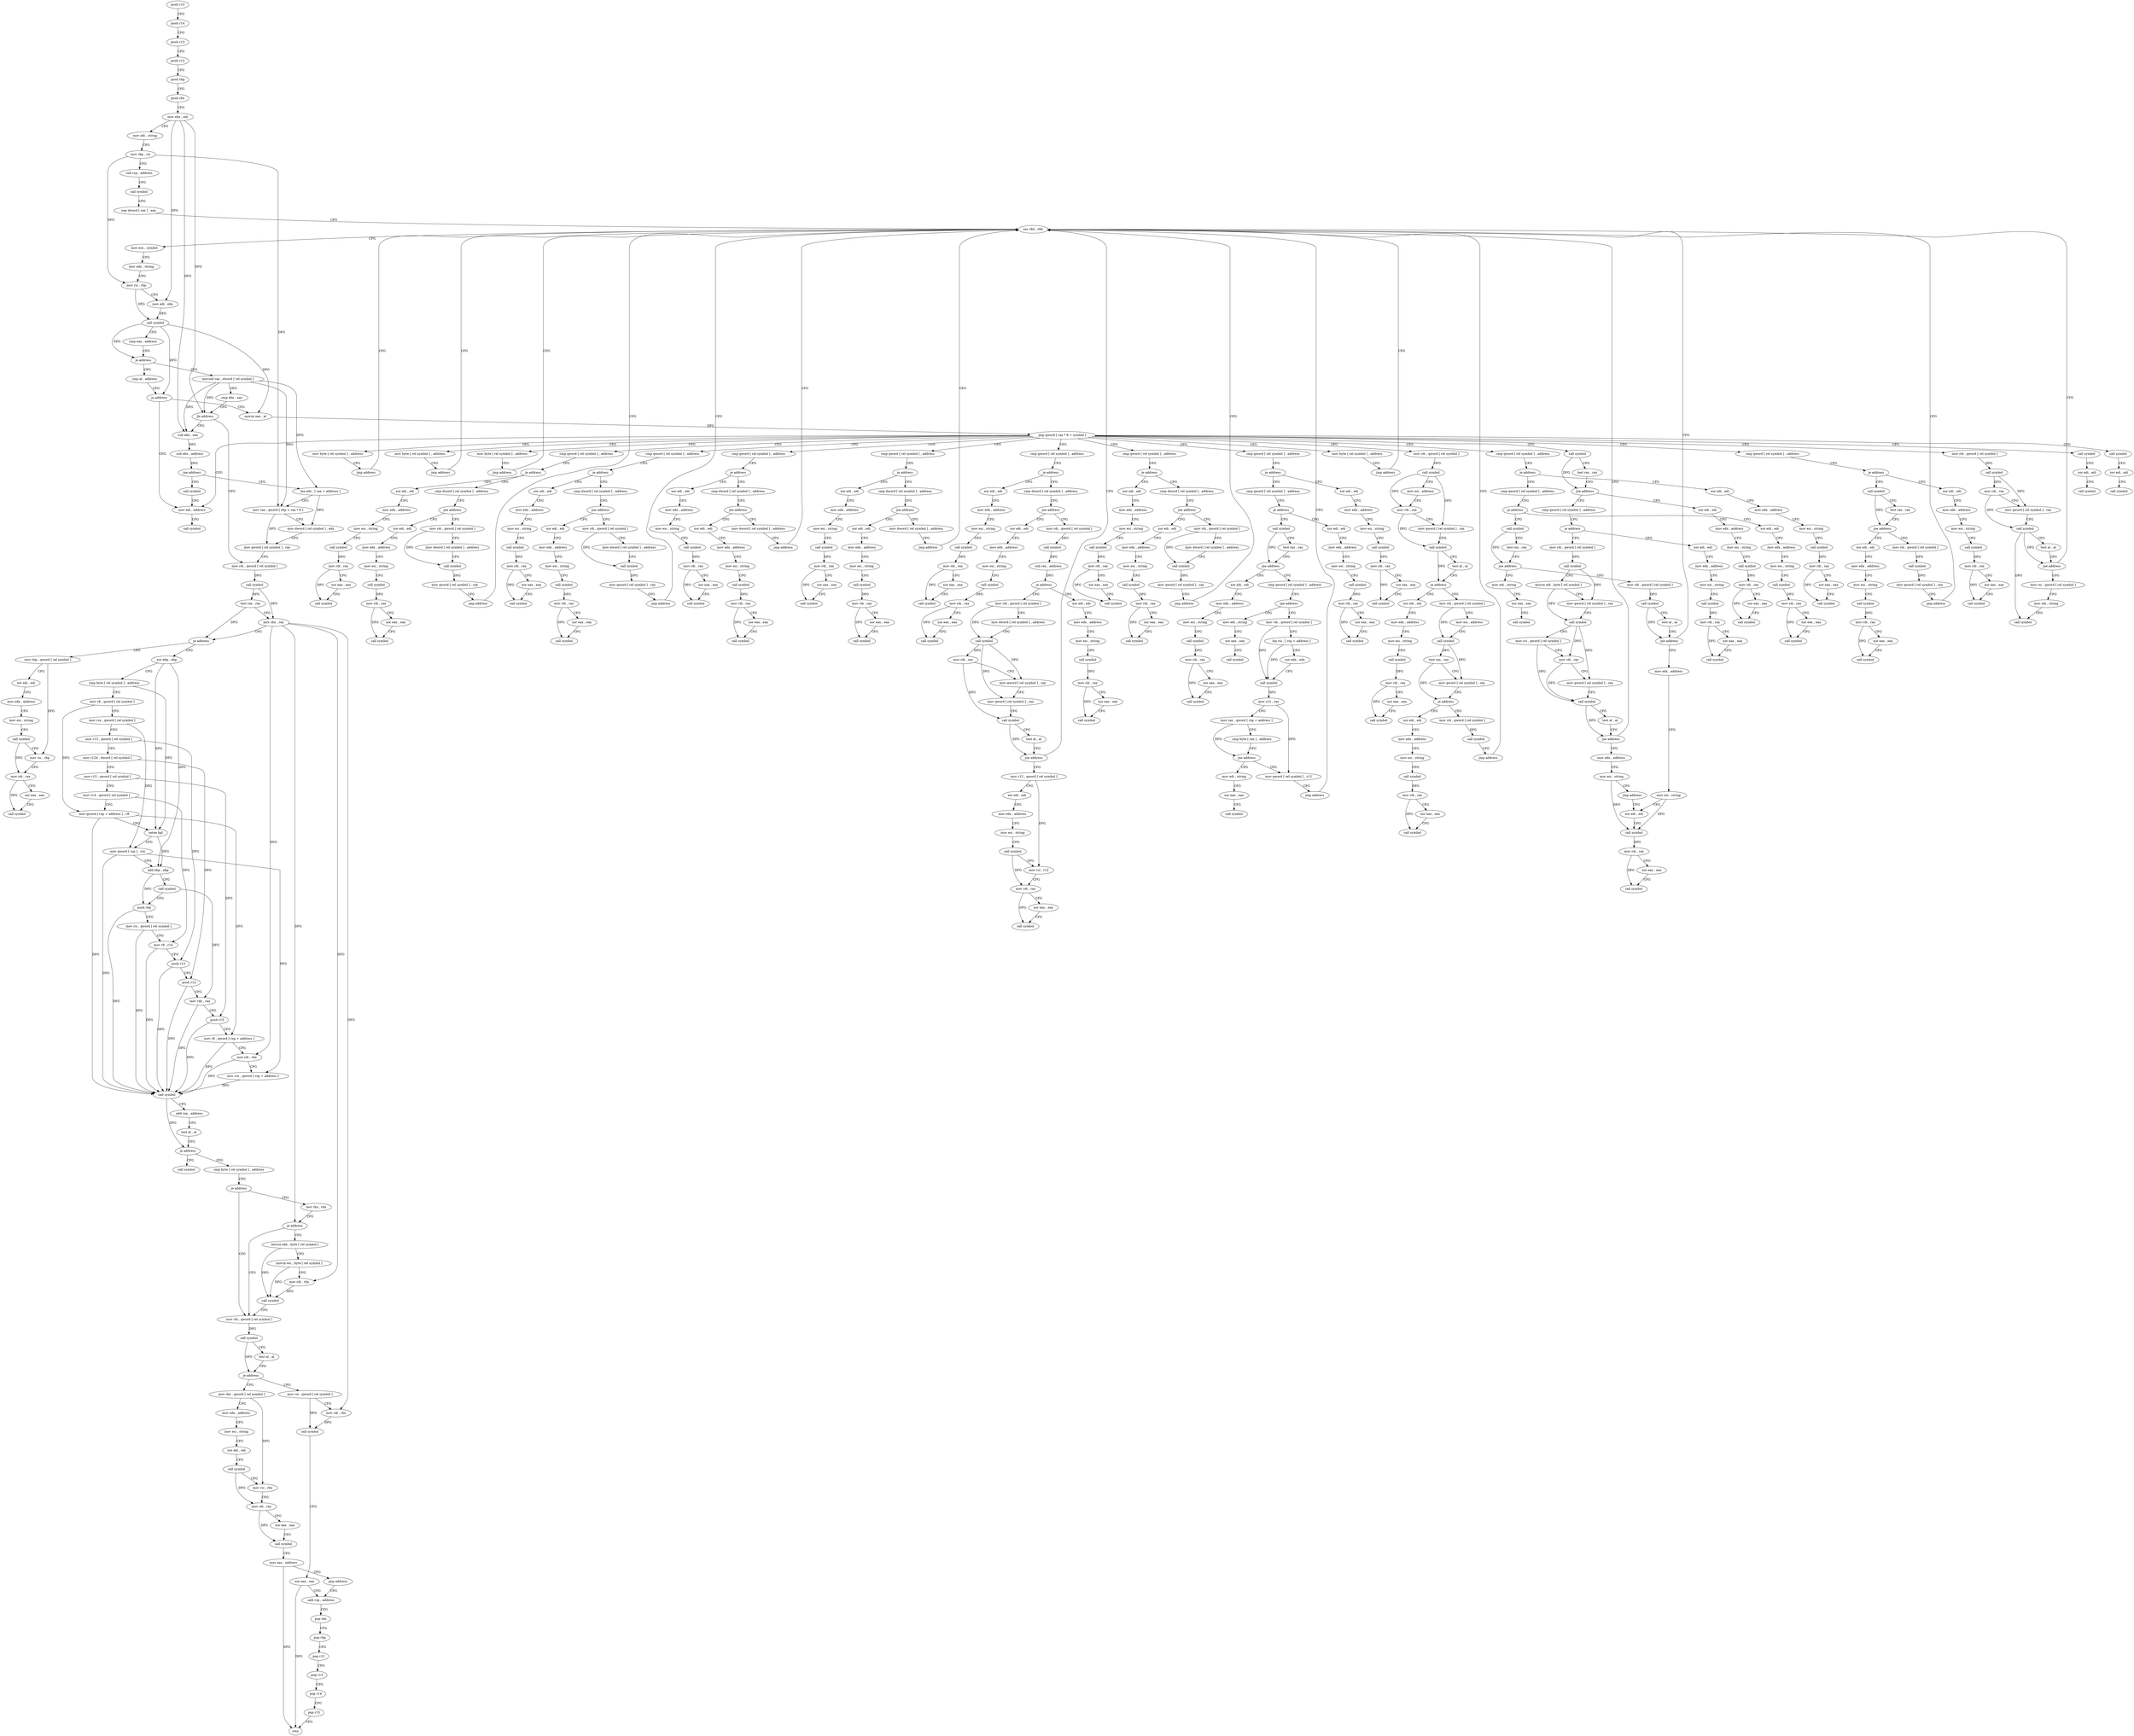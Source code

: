 digraph "func" {
"4212576" [label = "push r15" ]
"4212578" [label = "push r14" ]
"4212580" [label = "push r13" ]
"4212582" [label = "push r12" ]
"4212584" [label = "push rbp" ]
"4212585" [label = "push rbx" ]
"4212586" [label = "mov ebx , edi" ]
"4212588" [label = "mov edi , string" ]
"4212593" [label = "mov rbp , rsi" ]
"4212596" [label = "sub rsp , address" ]
"4212600" [label = "call symbol" ]
"4212605" [label = "nop dword [ rax ] , eax" ]
"4212608" [label = "xor r8d , r8d" ]
"4213808" [label = "movsxd rax , dword [ rel symbol ]" ]
"4213815" [label = "cmp ebx , eax" ]
"4213817" [label = "jle address" ]
"4213847" [label = "mov rdi , qword [ rel symbol ]" ]
"4213819" [label = "sub ebx , eax" ]
"4212640" [label = "cmp al , address" ]
"4212642" [label = "ja address" ]
"4213798" [label = "mov edi , address" ]
"4212648" [label = "movzx eax , al" ]
"4213854" [label = "call symbol" ]
"4213859" [label = "test rax , rax" ]
"4213862" [label = "mov rbx , rax" ]
"4213865" [label = "je address" ]
"4214732" [label = "mov rbp , qword [ rel symbol ]" ]
"4213871" [label = "xor ebp , ebp" ]
"4213821" [label = "sub ebx , address" ]
"4213824" [label = "jne address" ]
"4213793" [label = "call symbol" ]
"4213826" [label = "lea edx , [ rax + address ]" ]
"4213803" [label = "call symbol" ]
"4212651" [label = "jmp qword [ rax * 8 + symbol ]" ]
"4212658" [label = "mov byte [ rel symbol ] , address" ]
"4212667" [label = "mov byte [ rel symbol ] , address" ]
"4212676" [label = "mov byte [ rel symbol ] , address" ]
"4212685" [label = "cmp qword [ rel symbol ] , address" ]
"4212746" [label = "cmp qword [ rel symbol ] , address" ]
"4212807" [label = "cmp qword [ rel symbol ] , address" ]
"4212849" [label = "cmp qword [ rel symbol ] , address" ]
"4212891" [label = "cmp qword [ rel symbol ] , address" ]
"4213057" [label = "cmp qword [ rel symbol ] , address" ]
"4213118" [label = "cmp qword [ rel symbol ] , address" ]
"4213268" [label = "mov byte [ rel symbol ] , address" ]
"4213280" [label = "mov rdi , qword [ rel symbol ]" ]
"4213370" [label = "cmp qword [ rel symbol ] , address" ]
"4213510" [label = "cmp qword [ rel symbol ] , address" ]
"4213585" [label = "call symbol" ]
"4213712" [label = "mov rdi , qword [ rel symbol ]" ]
"4213769" [label = "call symbol" ]
"4213781" [label = "call symbol" ]
"4214739" [label = "xor edi , edi" ]
"4214741" [label = "mov edx , address" ]
"4214746" [label = "mov esi , string" ]
"4214751" [label = "call symbol" ]
"4214756" [label = "mov rsi , rbp" ]
"4214759" [label = "mov rdi , rax" ]
"4214762" [label = "xor eax , eax" ]
"4214764" [label = "call symbol" ]
"4213873" [label = "cmp byte [ rel symbol ] , address" ]
"4213880" [label = "mov r8 , qword [ rel symbol ]" ]
"4213887" [label = "mov rcx , qword [ rel symbol ]" ]
"4213894" [label = "mov r13 , qword [ rel symbol ]" ]
"4213901" [label = "mov r12d , dword [ rel symbol ]" ]
"4213908" [label = "mov r15 , qword [ rel symbol ]" ]
"4213915" [label = "mov r14 , qword [ rel symbol ]" ]
"4213922" [label = "mov qword [ rsp + address ] , r8" ]
"4213927" [label = "setne bpl" ]
"4213931" [label = "mov qword [ rsp ] , rcx" ]
"4213935" [label = "add ebp , ebp" ]
"4213937" [label = "call symbol" ]
"4213942" [label = "push rbp" ]
"4213943" [label = "mov rsi , qword [ rel symbol ]" ]
"4213950" [label = "mov r9 , r14" ]
"4213953" [label = "push r13" ]
"4213955" [label = "push r12" ]
"4213957" [label = "mov rdx , rax" ]
"4213960" [label = "push r15" ]
"4213962" [label = "mov r8 , qword [ rsp + address ]" ]
"4213967" [label = "mov rdi , rbx" ]
"4213970" [label = "mov rcx , qword [ rsp + address ]" ]
"4213975" [label = "call symbol" ]
"4213980" [label = "add rsp , address" ]
"4213984" [label = "test al , al" ]
"4213986" [label = "je address" ]
"4214498" [label = "call symbol" ]
"4213992" [label = "cmp byte [ rel symbol ] , address" ]
"4213829" [label = "mov rax , qword [ rbp + rax * 8 ]" ]
"4213834" [label = "mov dword [ rel symbol ] , edx" ]
"4213840" [label = "mov qword [ rel symbol ] , rax" ]
"4212665" [label = "jmp address" ]
"4212674" [label = "jmp address" ]
"4212683" [label = "jmp address" ]
"4212693" [label = "je address" ]
"4214700" [label = "xor edi , edi" ]
"4212699" [label = "cmp dword [ rel symbol ] , address" ]
"4212754" [label = "je address" ]
"4214508" [label = "xor edi , edi" ]
"4212760" [label = "cmp dword [ rel symbol ] , address" ]
"4212815" [label = "je address" ]
"4214540" [label = "xor edi , edi" ]
"4212821" [label = "cmp dword [ rel symbol ] , address" ]
"4212857" [label = "je address" ]
"4214636" [label = "xor edi , edi" ]
"4212863" [label = "cmp dword [ rel symbol ] , address" ]
"4212899" [label = "je address" ]
"4214668" [label = "xor edi , edi" ]
"4212905" [label = "cmp dword [ rel symbol ] , address" ]
"4213065" [label = "je address" ]
"4214572" [label = "xor edi , edi" ]
"4213071" [label = "cmp dword [ rel symbol ] , address" ]
"4213126" [label = "je address" ]
"4213155" [label = "cmp qword [ rel symbol ] , address" ]
"4213128" [label = "xor edi , edi" ]
"4213275" [label = "jmp address" ]
"4213287" [label = "call symbol" ]
"4213292" [label = "mov esi , address" ]
"4213297" [label = "mov rdi , rax" ]
"4213300" [label = "mov qword [ rel symbol ] , rax" ]
"4213307" [label = "call symbol" ]
"4213312" [label = "test al , al" ]
"4213314" [label = "je address" ]
"4214321" [label = "xor edi , edi" ]
"4213320" [label = "mov rdi , qword [ rel symbol ]" ]
"4213378" [label = "je address" ]
"4213407" [label = "cmp qword [ rel symbol ] , address" ]
"4213380" [label = "xor edi , edi" ]
"4213518" [label = "je address" ]
"4213547" [label = "call symbol" ]
"4213520" [label = "xor edi , edi" ]
"4213590" [label = "test rax , rax" ]
"4213593" [label = "jne address" ]
"4214080" [label = "xor edi , edi" ]
"4213599" [label = "cmp qword [ rel symbol ] , address" ]
"4213719" [label = "call symbol" ]
"4213724" [label = "mov rdi , rax" ]
"4213727" [label = "mov qword [ rel symbol ] , rax" ]
"4213734" [label = "call symbol" ]
"4213739" [label = "test al , al" ]
"4213741" [label = "jne address" ]
"4213747" [label = "mov rsi , qword [ rel symbol ]" ]
"4213774" [label = "xor edi , edi" ]
"4213776" [label = "call symbol" ]
"4213786" [label = "xor edi , edi" ]
"4213788" [label = "call symbol" ]
"4213999" [label = "je address" ]
"4214028" [label = "mov rdi , qword [ rel symbol ]" ]
"4214001" [label = "test rbx , rbx" ]
"4212611" [label = "mov ecx , symbol" ]
"4212616" [label = "mov edx , string" ]
"4212621" [label = "mov rsi , rbp" ]
"4212624" [label = "mov edi , ebx" ]
"4212626" [label = "call symbol" ]
"4212631" [label = "cmp eax , address" ]
"4212634" [label = "je address" ]
"4214702" [label = "mov edx , address" ]
"4214707" [label = "mov esi , string" ]
"4214712" [label = "call symbol" ]
"4214717" [label = "mov rdi , rax" ]
"4214720" [label = "xor eax , eax" ]
"4214722" [label = "call symbol" ]
"4212706" [label = "jne address" ]
"4214272" [label = "xor edi , edi" ]
"4212712" [label = "mov rdi , qword [ rel symbol ]" ]
"4214510" [label = "mov edx , address" ]
"4214515" [label = "mov esi , string" ]
"4214520" [label = "call symbol" ]
"4214525" [label = "mov rdi , rax" ]
"4214528" [label = "xor eax , eax" ]
"4214530" [label = "call symbol" ]
"4212767" [label = "jne address" ]
"4214240" [label = "xor edi , edi" ]
"4212773" [label = "mov rdi , qword [ rel symbol ]" ]
"4214542" [label = "mov edx , address" ]
"4214547" [label = "mov esi , string" ]
"4214552" [label = "call symbol" ]
"4214557" [label = "mov rdi , rax" ]
"4214560" [label = "xor eax , eax" ]
"4214562" [label = "call symbol" ]
"4212828" [label = "jne address" ]
"4214208" [label = "xor edi , edi" ]
"4212834" [label = "mov dword [ rel symbol ] , address" ]
"4214638" [label = "mov edx , address" ]
"4214643" [label = "mov esi , string" ]
"4214648" [label = "call symbol" ]
"4214653" [label = "mov rdi , rax" ]
"4214656" [label = "xor eax , eax" ]
"4214658" [label = "call symbol" ]
"4212870" [label = "jne address" ]
"4214176" [label = "xor edi , edi" ]
"4212876" [label = "mov dword [ rel symbol ] , address" ]
"4214670" [label = "mov edx , address" ]
"4214675" [label = "mov esi , string" ]
"4214680" [label = "call symbol" ]
"4214685" [label = "mov rdi , rax" ]
"4214688" [label = "xor eax , eax" ]
"4214690" [label = "call symbol" ]
"4212912" [label = "jne address" ]
"4214112" [label = "xor edi , edi" ]
"4212918" [label = "mov rdi , qword [ rel symbol ]" ]
"4214574" [label = "mov edx , address" ]
"4214579" [label = "mov esi , string" ]
"4214584" [label = "call symbol" ]
"4214589" [label = "mov rdi , rax" ]
"4214592" [label = "xor eax , eax" ]
"4214594" [label = "call symbol" ]
"4213078" [label = "jne address" ]
"4214419" [label = "xor edi , edi" ]
"4213084" [label = "mov rdi , qword [ rel symbol ]" ]
"4213163" [label = "je address" ]
"4213192" [label = "call symbol" ]
"4213165" [label = "xor edi , edi" ]
"4213130" [label = "mov edx , address" ]
"4213135" [label = "mov esi , string" ]
"4213140" [label = "call symbol" ]
"4213145" [label = "mov rdi , rax" ]
"4213148" [label = "xor eax , eax" ]
"4213150" [label = "call symbol" ]
"4214323" [label = "mov edx , address" ]
"4214328" [label = "mov esi , string" ]
"4214333" [label = "call symbol" ]
"4214338" [label = "mov rdi , rax" ]
"4214341" [label = "xor eax , eax" ]
"4214343" [label = "call symbol" ]
"4213327" [label = "mov esi , address" ]
"4213332" [label = "call symbol" ]
"4213337" [label = "test rax , rax" ]
"4213340" [label = "mov qword [ rel symbol ] , rax" ]
"4213347" [label = "je address" ]
"4214604" [label = "xor edi , edi" ]
"4213353" [label = "mov rdi , qword [ rel symbol ]" ]
"4213415" [label = "je address" ]
"4213444" [label = "call symbol" ]
"4213417" [label = "xor edi , edi" ]
"4213382" [label = "mov edx , address" ]
"4213387" [label = "mov esi , string" ]
"4213392" [label = "call symbol" ]
"4213397" [label = "mov rdi , rax" ]
"4213400" [label = "xor eax , eax" ]
"4213402" [label = "call symbol" ]
"4213552" [label = "test rax , rax" ]
"4213555" [label = "jne address" ]
"4214144" [label = "xor edi , edi" ]
"4213561" [label = "mov rdi , qword [ rel symbol ]" ]
"4213522" [label = "mov edx , address" ]
"4213527" [label = "mov esi , string" ]
"4213532" [label = "call symbol" ]
"4213537" [label = "mov rdi , rax" ]
"4213540" [label = "xor eax , eax" ]
"4213542" [label = "call symbol" ]
"4214082" [label = "mov edx , address" ]
"4214087" [label = "mov esi , string" ]
"4214092" [label = "call symbol" ]
"4214097" [label = "mov rdi , rax" ]
"4214100" [label = "xor eax , eax" ]
"4214102" [label = "call symbol" ]
"4213607" [label = "je address" ]
"4213636" [label = "mov rdi , qword [ rel symbol ]" ]
"4213609" [label = "xor edi , edi" ]
"4213754" [label = "mov edi , string" ]
"4213759" [label = "call symbol" ]
"4214035" [label = "call symbol" ]
"4214040" [label = "test al , al" ]
"4214042" [label = "je address" ]
"4214451" [label = "mov rbx , qword [ rel symbol ]" ]
"4214048" [label = "mov rsi , qword [ rel symbol ]" ]
"4214004" [label = "je address" ]
"4214006" [label = "movzx edx , byte [ rel symbol ]" ]
"4214274" [label = "mov edx , address" ]
"4214279" [label = "mov esi , string" ]
"4214284" [label = "call symbol" ]
"4214289" [label = "mov rdi , rax" ]
"4214292" [label = "xor eax , eax" ]
"4214294" [label = "call symbol" ]
"4212719" [label = "mov dword [ rel symbol ] , address" ]
"4212729" [label = "call symbol" ]
"4212734" [label = "mov qword [ rel symbol ] , rax" ]
"4212741" [label = "jmp address" ]
"4214242" [label = "mov edx , address" ]
"4214247" [label = "mov esi , string" ]
"4214252" [label = "call symbol" ]
"4214257" [label = "mov rdi , rax" ]
"4214260" [label = "xor eax , eax" ]
"4214262" [label = "call symbol" ]
"4212780" [label = "mov dword [ rel symbol ] , address" ]
"4212790" [label = "call symbol" ]
"4212795" [label = "mov qword [ rel symbol ] , rax" ]
"4212802" [label = "jmp address" ]
"4214210" [label = "mov edx , address" ]
"4214215" [label = "mov esi , string" ]
"4214220" [label = "call symbol" ]
"4214225" [label = "mov rdi , rax" ]
"4214228" [label = "xor eax , eax" ]
"4214230" [label = "call symbol" ]
"4212844" [label = "jmp address" ]
"4214178" [label = "mov edx , address" ]
"4214183" [label = "mov esi , string" ]
"4214188" [label = "call symbol" ]
"4214193" [label = "mov rdi , rax" ]
"4214196" [label = "xor eax , eax" ]
"4214198" [label = "call symbol" ]
"4212886" [label = "jmp address" ]
"4214114" [label = "mov edx , address" ]
"4214119" [label = "mov esi , string" ]
"4214124" [label = "call symbol" ]
"4214129" [label = "mov rdi , rax" ]
"4214132" [label = "xor eax , eax" ]
"4214134" [label = "call symbol" ]
"4212925" [label = "call symbol" ]
"4212930" [label = "sub rax , address" ]
"4212934" [label = "je address" ]
"4212963" [label = "mov rdi , qword [ rel symbol ]" ]
"4212936" [label = "xor edi , edi" ]
"4214421" [label = "mov edx , address" ]
"4214426" [label = "mov esi , string" ]
"4214431" [label = "call symbol" ]
"4214436" [label = "mov rdi , rax" ]
"4214439" [label = "xor eax , eax" ]
"4214441" [label = "call symbol" ]
"4213091" [label = "mov dword [ rel symbol ] , address" ]
"4213101" [label = "call symbol" ]
"4213106" [label = "mov qword [ rel symbol ] , rax" ]
"4213113" [label = "jmp address" ]
"4213197" [label = "test rax , rax" ]
"4213200" [label = "jne address" ]
"4214387" [label = "xor edi , edi" ]
"4213206" [label = "cmp qword [ rel symbol ] , address" ]
"4213167" [label = "mov edx , address" ]
"4213172" [label = "mov esi , string" ]
"4213177" [label = "call symbol" ]
"4213182" [label = "mov rdi , rax" ]
"4213185" [label = "xor eax , eax" ]
"4213187" [label = "call symbol" ]
"4214606" [label = "mov edx , address" ]
"4214611" [label = "mov esi , string" ]
"4214616" [label = "call symbol" ]
"4214621" [label = "mov rdi , rax" ]
"4214624" [label = "xor eax , eax" ]
"4214626" [label = "call symbol" ]
"4213360" [label = "call symbol" ]
"4213365" [label = "jmp address" ]
"4213449" [label = "test rax , rax" ]
"4213452" [label = "jne address" ]
"4214304" [label = "mov edi , string" ]
"4213458" [label = "mov rdi , qword [ rel symbol ]" ]
"4213419" [label = "mov edx , address" ]
"4213424" [label = "mov esi , string" ]
"4213429" [label = "call symbol" ]
"4213434" [label = "mov rdi , rax" ]
"4213437" [label = "xor eax , eax" ]
"4213439" [label = "call symbol" ]
"4214146" [label = "mov edx , address" ]
"4214151" [label = "mov esi , string" ]
"4214156" [label = "call symbol" ]
"4214161" [label = "mov rdi , rax" ]
"4214164" [label = "xor eax , eax" ]
"4214166" [label = "call symbol" ]
"4213568" [label = "call symbol" ]
"4213573" [label = "mov qword [ rel symbol ] , rax" ]
"4213580" [label = "jmp address" ]
"4213643" [label = "call symbol" ]
"4213648" [label = "movzx edi , byte [ rel symbol ]" ]
"4213655" [label = "mov qword [ rel symbol ] , rax" ]
"4213662" [label = "call symbol" ]
"4213667" [label = "mov rsi , qword [ rel symbol ]" ]
"4213674" [label = "mov rdi , rax" ]
"4213677" [label = "mov qword [ rel symbol ] , rax" ]
"4213684" [label = "call symbol" ]
"4213689" [label = "test al , al" ]
"4213691" [label = "jne address" ]
"4213697" [label = "mov edx , address" ]
"4213611" [label = "mov edx , address" ]
"4213616" [label = "mov esi , string" ]
"4213621" [label = "call symbol" ]
"4213626" [label = "mov rdi , rax" ]
"4213629" [label = "xor eax , eax" ]
"4213631" [label = "call symbol" ]
"4214458" [label = "mov edx , address" ]
"4214463" [label = "mov esi , string" ]
"4214468" [label = "xor edi , edi" ]
"4214470" [label = "call symbol" ]
"4214475" [label = "mov rsi , rbx" ]
"4214478" [label = "mov rdi , rax" ]
"4214481" [label = "xor eax , eax" ]
"4214483" [label = "call symbol" ]
"4214488" [label = "mov eax , address" ]
"4214493" [label = "jmp address" ]
"4214065" [label = "add rsp , address" ]
"4214055" [label = "mov rdi , rbx" ]
"4214058" [label = "call symbol" ]
"4214063" [label = "xor eax , eax" ]
"4214013" [label = "movzx esi , byte [ rel symbol ]" ]
"4214020" [label = "mov rdi , rbx" ]
"4214023" [label = "call symbol" ]
"4212970" [label = "mov dword [ rel symbol ] , address" ]
"4212980" [label = "call symbol" ]
"4212985" [label = "mov rdi , rax" ]
"4212988" [label = "mov qword [ rel symbol ] , rax" ]
"4212995" [label = "mov qword [ rel symbol ] , rax" ]
"4213002" [label = "call symbol" ]
"4213007" [label = "test al , al" ]
"4213009" [label = "jne address" ]
"4213015" [label = "mov r12 , qword [ rel symbol ]" ]
"4212938" [label = "mov edx , address" ]
"4212943" [label = "mov esi , string" ]
"4212948" [label = "call symbol" ]
"4212953" [label = "mov rdi , rax" ]
"4212956" [label = "xor eax , eax" ]
"4212958" [label = "call symbol" ]
"4214389" [label = "mov edx , address" ]
"4214394" [label = "mov esi , string" ]
"4214399" [label = "call symbol" ]
"4214404" [label = "mov rdi , rax" ]
"4214407" [label = "xor eax , eax" ]
"4214409" [label = "call symbol" ]
"4213214" [label = "jne address" ]
"4214370" [label = "mov edi , string" ]
"4213220" [label = "mov rdi , qword [ rel symbol ]" ]
"4214309" [label = "xor eax , eax" ]
"4214311" [label = "call symbol" ]
"4213465" [label = "call symbol" ]
"4213470" [label = "test al , al" ]
"4213472" [label = "jne address" ]
"4213478" [label = "mov edx , address" ]
"4213702" [label = "mov esi , string" ]
"4213707" [label = "jmp address" ]
"4213488" [label = "xor edi , edi" ]
"4214069" [label = "pop rbx" ]
"4214070" [label = "pop rbp" ]
"4214071" [label = "pop r12" ]
"4214073" [label = "pop r13" ]
"4214075" [label = "pop r14" ]
"4214077" [label = "pop r15" ]
"4214079" [label = "retn" ]
"4213022" [label = "xor edi , edi" ]
"4213024" [label = "mov edx , address" ]
"4213029" [label = "mov esi , string" ]
"4213034" [label = "call symbol" ]
"4213039" [label = "mov rsi , r12" ]
"4213042" [label = "mov rdi , rax" ]
"4213045" [label = "xor eax , eax" ]
"4213047" [label = "call symbol" ]
"4214375" [label = "xor eax , eax" ]
"4214377" [label = "call symbol" ]
"4213227" [label = "lea rsi , [ rsp + address ]" ]
"4213232" [label = "xor edx , edx" ]
"4213234" [label = "call symbol" ]
"4213239" [label = "mov r12 , rax" ]
"4213242" [label = "mov rax , qword [ rsp + address ]" ]
"4213247" [label = "cmp byte [ rax ] , address" ]
"4213250" [label = "jne address" ]
"4214353" [label = "mov edi , string" ]
"4213256" [label = "mov qword [ rel symbol ] , r12" ]
"4213483" [label = "mov esi , string" ]
"4213490" [label = "call symbol" ]
"4213495" [label = "mov rdi , rax" ]
"4213498" [label = "xor eax , eax" ]
"4213500" [label = "call symbol" ]
"4214358" [label = "xor eax , eax" ]
"4214360" [label = "call symbol" ]
"4213263" [label = "jmp address" ]
"4212576" -> "4212578" [ label = "CFG" ]
"4212578" -> "4212580" [ label = "CFG" ]
"4212580" -> "4212582" [ label = "CFG" ]
"4212582" -> "4212584" [ label = "CFG" ]
"4212584" -> "4212585" [ label = "CFG" ]
"4212585" -> "4212586" [ label = "CFG" ]
"4212586" -> "4212588" [ label = "CFG" ]
"4212586" -> "4212624" [ label = "DFG" ]
"4212586" -> "4213817" [ label = "DFG" ]
"4212586" -> "4213819" [ label = "DFG" ]
"4212588" -> "4212593" [ label = "CFG" ]
"4212593" -> "4212596" [ label = "CFG" ]
"4212593" -> "4212621" [ label = "DFG" ]
"4212593" -> "4213829" [ label = "DFG" ]
"4212596" -> "4212600" [ label = "CFG" ]
"4212600" -> "4212605" [ label = "CFG" ]
"4212605" -> "4212608" [ label = "CFG" ]
"4212608" -> "4212611" [ label = "CFG" ]
"4213808" -> "4213815" [ label = "CFG" ]
"4213808" -> "4213817" [ label = "DFG" ]
"4213808" -> "4213819" [ label = "DFG" ]
"4213808" -> "4213826" [ label = "DFG" ]
"4213808" -> "4213829" [ label = "DFG" ]
"4213815" -> "4213817" [ label = "CFG" ]
"4213817" -> "4213847" [ label = "CFG" ]
"4213817" -> "4213819" [ label = "CFG" ]
"4213847" -> "4213854" [ label = "DFG" ]
"4213819" -> "4213821" [ label = "DFG" ]
"4212640" -> "4212642" [ label = "CFG" ]
"4212642" -> "4213798" [ label = "CFG" ]
"4212642" -> "4212648" [ label = "CFG" ]
"4213798" -> "4213803" [ label = "CFG" ]
"4212648" -> "4212651" [ label = "DFG" ]
"4213854" -> "4213859" [ label = "DFG" ]
"4213854" -> "4213862" [ label = "DFG" ]
"4213859" -> "4213862" [ label = "CFG" ]
"4213859" -> "4213865" [ label = "DFG" ]
"4213862" -> "4213865" [ label = "CFG" ]
"4213862" -> "4213967" [ label = "DFG" ]
"4213862" -> "4214004" [ label = "DFG" ]
"4213862" -> "4214055" [ label = "DFG" ]
"4213862" -> "4214020" [ label = "DFG" ]
"4213865" -> "4214732" [ label = "CFG" ]
"4213865" -> "4213871" [ label = "CFG" ]
"4214732" -> "4214739" [ label = "CFG" ]
"4214732" -> "4214756" [ label = "DFG" ]
"4213871" -> "4213873" [ label = "CFG" ]
"4213871" -> "4213927" [ label = "DFG" ]
"4213871" -> "4213935" [ label = "DFG" ]
"4213821" -> "4213824" [ label = "DFG" ]
"4213824" -> "4213793" [ label = "CFG" ]
"4213824" -> "4213826" [ label = "CFG" ]
"4213793" -> "4213798" [ label = "CFG" ]
"4213826" -> "4213829" [ label = "CFG" ]
"4213826" -> "4213834" [ label = "DFG" ]
"4212651" -> "4212658" [ label = "CFG" ]
"4212651" -> "4212667" [ label = "CFG" ]
"4212651" -> "4212676" [ label = "CFG" ]
"4212651" -> "4212685" [ label = "CFG" ]
"4212651" -> "4212746" [ label = "CFG" ]
"4212651" -> "4212807" [ label = "CFG" ]
"4212651" -> "4212849" [ label = "CFG" ]
"4212651" -> "4212891" [ label = "CFG" ]
"4212651" -> "4213057" [ label = "CFG" ]
"4212651" -> "4213118" [ label = "CFG" ]
"4212651" -> "4213268" [ label = "CFG" ]
"4212651" -> "4213280" [ label = "CFG" ]
"4212651" -> "4213370" [ label = "CFG" ]
"4212651" -> "4213510" [ label = "CFG" ]
"4212651" -> "4213585" [ label = "CFG" ]
"4212651" -> "4213712" [ label = "CFG" ]
"4212651" -> "4213769" [ label = "CFG" ]
"4212651" -> "4213781" [ label = "CFG" ]
"4212651" -> "4213798" [ label = "CFG" ]
"4212658" -> "4212665" [ label = "CFG" ]
"4212667" -> "4212674" [ label = "CFG" ]
"4212676" -> "4212683" [ label = "CFG" ]
"4212685" -> "4212693" [ label = "CFG" ]
"4212746" -> "4212754" [ label = "CFG" ]
"4212807" -> "4212815" [ label = "CFG" ]
"4212849" -> "4212857" [ label = "CFG" ]
"4212891" -> "4212899" [ label = "CFG" ]
"4213057" -> "4213065" [ label = "CFG" ]
"4213118" -> "4213126" [ label = "CFG" ]
"4213268" -> "4213275" [ label = "CFG" ]
"4213280" -> "4213287" [ label = "DFG" ]
"4213370" -> "4213378" [ label = "CFG" ]
"4213510" -> "4213518" [ label = "CFG" ]
"4213585" -> "4213590" [ label = "CFG" ]
"4213585" -> "4213593" [ label = "DFG" ]
"4213712" -> "4213719" [ label = "DFG" ]
"4213769" -> "4213774" [ label = "CFG" ]
"4213781" -> "4213786" [ label = "CFG" ]
"4214739" -> "4214741" [ label = "CFG" ]
"4214741" -> "4214746" [ label = "CFG" ]
"4214746" -> "4214751" [ label = "CFG" ]
"4214751" -> "4214756" [ label = "CFG" ]
"4214751" -> "4214759" [ label = "DFG" ]
"4214756" -> "4214759" [ label = "CFG" ]
"4214759" -> "4214762" [ label = "CFG" ]
"4214759" -> "4214764" [ label = "DFG" ]
"4214762" -> "4214764" [ label = "CFG" ]
"4213873" -> "4213880" [ label = "CFG" ]
"4213873" -> "4213927" [ label = "DFG" ]
"4213880" -> "4213887" [ label = "CFG" ]
"4213880" -> "4213922" [ label = "DFG" ]
"4213887" -> "4213894" [ label = "CFG" ]
"4213887" -> "4213931" [ label = "DFG" ]
"4213894" -> "4213901" [ label = "CFG" ]
"4213894" -> "4213953" [ label = "DFG" ]
"4213901" -> "4213908" [ label = "CFG" ]
"4213901" -> "4213955" [ label = "DFG" ]
"4213908" -> "4213915" [ label = "CFG" ]
"4213908" -> "4213960" [ label = "DFG" ]
"4213915" -> "4213922" [ label = "CFG" ]
"4213915" -> "4213950" [ label = "DFG" ]
"4213922" -> "4213927" [ label = "CFG" ]
"4213922" -> "4213962" [ label = "DFG" ]
"4213922" -> "4213975" [ label = "DFG" ]
"4213927" -> "4213931" [ label = "CFG" ]
"4213927" -> "4213935" [ label = "DFG" ]
"4213931" -> "4213935" [ label = "CFG" ]
"4213931" -> "4213970" [ label = "DFG" ]
"4213931" -> "4213975" [ label = "DFG" ]
"4213935" -> "4213937" [ label = "CFG" ]
"4213935" -> "4213942" [ label = "DFG" ]
"4213937" -> "4213942" [ label = "CFG" ]
"4213937" -> "4213957" [ label = "DFG" ]
"4213942" -> "4213943" [ label = "CFG" ]
"4213942" -> "4213975" [ label = "DFG" ]
"4213943" -> "4213950" [ label = "CFG" ]
"4213943" -> "4213975" [ label = "DFG" ]
"4213950" -> "4213953" [ label = "CFG" ]
"4213950" -> "4213975" [ label = "DFG" ]
"4213953" -> "4213955" [ label = "CFG" ]
"4213953" -> "4213975" [ label = "DFG" ]
"4213955" -> "4213957" [ label = "CFG" ]
"4213955" -> "4213975" [ label = "DFG" ]
"4213957" -> "4213960" [ label = "CFG" ]
"4213957" -> "4213975" [ label = "DFG" ]
"4213960" -> "4213962" [ label = "CFG" ]
"4213960" -> "4213975" [ label = "DFG" ]
"4213962" -> "4213967" [ label = "CFG" ]
"4213962" -> "4213975" [ label = "DFG" ]
"4213967" -> "4213970" [ label = "CFG" ]
"4213967" -> "4213975" [ label = "DFG" ]
"4213970" -> "4213975" [ label = "DFG" ]
"4213975" -> "4213980" [ label = "CFG" ]
"4213975" -> "4213986" [ label = "DFG" ]
"4213980" -> "4213984" [ label = "CFG" ]
"4213984" -> "4213986" [ label = "CFG" ]
"4213986" -> "4214498" [ label = "CFG" ]
"4213986" -> "4213992" [ label = "CFG" ]
"4213992" -> "4213999" [ label = "CFG" ]
"4213829" -> "4213834" [ label = "CFG" ]
"4213829" -> "4213840" [ label = "DFG" ]
"4213834" -> "4213840" [ label = "CFG" ]
"4213840" -> "4213847" [ label = "CFG" ]
"4212665" -> "4212608" [ label = "CFG" ]
"4212674" -> "4212608" [ label = "CFG" ]
"4212683" -> "4212608" [ label = "CFG" ]
"4212693" -> "4214700" [ label = "CFG" ]
"4212693" -> "4212699" [ label = "CFG" ]
"4214700" -> "4214702" [ label = "CFG" ]
"4212699" -> "4212706" [ label = "CFG" ]
"4212754" -> "4214508" [ label = "CFG" ]
"4212754" -> "4212760" [ label = "CFG" ]
"4214508" -> "4214510" [ label = "CFG" ]
"4212760" -> "4212767" [ label = "CFG" ]
"4212815" -> "4214540" [ label = "CFG" ]
"4212815" -> "4212821" [ label = "CFG" ]
"4214540" -> "4214542" [ label = "CFG" ]
"4212821" -> "4212828" [ label = "CFG" ]
"4212857" -> "4214636" [ label = "CFG" ]
"4212857" -> "4212863" [ label = "CFG" ]
"4214636" -> "4214638" [ label = "CFG" ]
"4212863" -> "4212870" [ label = "CFG" ]
"4212899" -> "4214668" [ label = "CFG" ]
"4212899" -> "4212905" [ label = "CFG" ]
"4214668" -> "4214670" [ label = "CFG" ]
"4212905" -> "4212912" [ label = "CFG" ]
"4213065" -> "4214572" [ label = "CFG" ]
"4213065" -> "4213071" [ label = "CFG" ]
"4214572" -> "4214574" [ label = "CFG" ]
"4213071" -> "4213078" [ label = "CFG" ]
"4213126" -> "4213155" [ label = "CFG" ]
"4213126" -> "4213128" [ label = "CFG" ]
"4213155" -> "4213163" [ label = "CFG" ]
"4213128" -> "4213130" [ label = "CFG" ]
"4213275" -> "4212608" [ label = "CFG" ]
"4213287" -> "4213292" [ label = "CFG" ]
"4213287" -> "4213297" [ label = "DFG" ]
"4213287" -> "4213300" [ label = "DFG" ]
"4213292" -> "4213297" [ label = "CFG" ]
"4213297" -> "4213300" [ label = "CFG" ]
"4213297" -> "4213307" [ label = "DFG" ]
"4213300" -> "4213307" [ label = "CFG" ]
"4213307" -> "4213312" [ label = "CFG" ]
"4213307" -> "4213314" [ label = "DFG" ]
"4213312" -> "4213314" [ label = "CFG" ]
"4213314" -> "4214321" [ label = "CFG" ]
"4213314" -> "4213320" [ label = "CFG" ]
"4214321" -> "4214323" [ label = "CFG" ]
"4213320" -> "4213327" [ label = "CFG" ]
"4213320" -> "4213332" [ label = "DFG" ]
"4213378" -> "4213407" [ label = "CFG" ]
"4213378" -> "4213380" [ label = "CFG" ]
"4213407" -> "4213415" [ label = "CFG" ]
"4213380" -> "4213382" [ label = "CFG" ]
"4213518" -> "4213547" [ label = "CFG" ]
"4213518" -> "4213520" [ label = "CFG" ]
"4213547" -> "4213552" [ label = "CFG" ]
"4213547" -> "4213555" [ label = "DFG" ]
"4213520" -> "4213522" [ label = "CFG" ]
"4213590" -> "4213593" [ label = "CFG" ]
"4213593" -> "4214080" [ label = "CFG" ]
"4213593" -> "4213599" [ label = "CFG" ]
"4214080" -> "4214082" [ label = "CFG" ]
"4213599" -> "4213607" [ label = "CFG" ]
"4213719" -> "4213724" [ label = "DFG" ]
"4213719" -> "4213727" [ label = "DFG" ]
"4213724" -> "4213727" [ label = "CFG" ]
"4213724" -> "4213734" [ label = "DFG" ]
"4213727" -> "4213734" [ label = "CFG" ]
"4213734" -> "4213739" [ label = "CFG" ]
"4213734" -> "4213741" [ label = "DFG" ]
"4213734" -> "4213759" [ label = "DFG" ]
"4213739" -> "4213741" [ label = "CFG" ]
"4213741" -> "4212608" [ label = "CFG" ]
"4213741" -> "4213747" [ label = "CFG" ]
"4213747" -> "4213754" [ label = "CFG" ]
"4213774" -> "4213776" [ label = "CFG" ]
"4213786" -> "4213788" [ label = "CFG" ]
"4213999" -> "4214028" [ label = "CFG" ]
"4213999" -> "4214001" [ label = "CFG" ]
"4214028" -> "4214035" [ label = "DFG" ]
"4214001" -> "4214004" [ label = "CFG" ]
"4212611" -> "4212616" [ label = "CFG" ]
"4212616" -> "4212621" [ label = "CFG" ]
"4212621" -> "4212624" [ label = "CFG" ]
"4212621" -> "4212626" [ label = "DFG" ]
"4212624" -> "4212626" [ label = "DFG" ]
"4212626" -> "4212631" [ label = "CFG" ]
"4212626" -> "4212634" [ label = "DFG" ]
"4212626" -> "4212642" [ label = "DFG" ]
"4212626" -> "4212648" [ label = "DFG" ]
"4212631" -> "4212634" [ label = "CFG" ]
"4212634" -> "4213808" [ label = "CFG" ]
"4212634" -> "4212640" [ label = "CFG" ]
"4214702" -> "4214707" [ label = "CFG" ]
"4214707" -> "4214712" [ label = "CFG" ]
"4214712" -> "4214717" [ label = "DFG" ]
"4214717" -> "4214720" [ label = "CFG" ]
"4214717" -> "4214722" [ label = "DFG" ]
"4214720" -> "4214722" [ label = "CFG" ]
"4212706" -> "4214272" [ label = "CFG" ]
"4212706" -> "4212712" [ label = "CFG" ]
"4214272" -> "4214274" [ label = "CFG" ]
"4212712" -> "4212719" [ label = "CFG" ]
"4212712" -> "4212729" [ label = "DFG" ]
"4214510" -> "4214515" [ label = "CFG" ]
"4214515" -> "4214520" [ label = "CFG" ]
"4214520" -> "4214525" [ label = "DFG" ]
"4214525" -> "4214528" [ label = "CFG" ]
"4214525" -> "4214530" [ label = "DFG" ]
"4214528" -> "4214530" [ label = "CFG" ]
"4212767" -> "4214240" [ label = "CFG" ]
"4212767" -> "4212773" [ label = "CFG" ]
"4214240" -> "4214242" [ label = "CFG" ]
"4212773" -> "4212780" [ label = "CFG" ]
"4212773" -> "4212790" [ label = "DFG" ]
"4214542" -> "4214547" [ label = "CFG" ]
"4214547" -> "4214552" [ label = "CFG" ]
"4214552" -> "4214557" [ label = "DFG" ]
"4214557" -> "4214560" [ label = "CFG" ]
"4214557" -> "4214562" [ label = "DFG" ]
"4214560" -> "4214562" [ label = "CFG" ]
"4212828" -> "4214208" [ label = "CFG" ]
"4212828" -> "4212834" [ label = "CFG" ]
"4214208" -> "4214210" [ label = "CFG" ]
"4212834" -> "4212844" [ label = "CFG" ]
"4214638" -> "4214643" [ label = "CFG" ]
"4214643" -> "4214648" [ label = "CFG" ]
"4214648" -> "4214653" [ label = "DFG" ]
"4214653" -> "4214656" [ label = "CFG" ]
"4214653" -> "4214658" [ label = "DFG" ]
"4214656" -> "4214658" [ label = "CFG" ]
"4212870" -> "4214176" [ label = "CFG" ]
"4212870" -> "4212876" [ label = "CFG" ]
"4214176" -> "4214178" [ label = "CFG" ]
"4212876" -> "4212886" [ label = "CFG" ]
"4214670" -> "4214675" [ label = "CFG" ]
"4214675" -> "4214680" [ label = "CFG" ]
"4214680" -> "4214685" [ label = "DFG" ]
"4214685" -> "4214688" [ label = "CFG" ]
"4214685" -> "4214690" [ label = "DFG" ]
"4214688" -> "4214690" [ label = "CFG" ]
"4212912" -> "4214112" [ label = "CFG" ]
"4212912" -> "4212918" [ label = "CFG" ]
"4214112" -> "4214114" [ label = "CFG" ]
"4212918" -> "4212925" [ label = "DFG" ]
"4214574" -> "4214579" [ label = "CFG" ]
"4214579" -> "4214584" [ label = "CFG" ]
"4214584" -> "4214589" [ label = "DFG" ]
"4214589" -> "4214592" [ label = "CFG" ]
"4214589" -> "4214594" [ label = "DFG" ]
"4214592" -> "4214594" [ label = "CFG" ]
"4213078" -> "4214419" [ label = "CFG" ]
"4213078" -> "4213084" [ label = "CFG" ]
"4214419" -> "4214421" [ label = "CFG" ]
"4213084" -> "4213091" [ label = "CFG" ]
"4213084" -> "4213101" [ label = "DFG" ]
"4213163" -> "4213192" [ label = "CFG" ]
"4213163" -> "4213165" [ label = "CFG" ]
"4213192" -> "4213197" [ label = "CFG" ]
"4213192" -> "4213200" [ label = "DFG" ]
"4213165" -> "4213167" [ label = "CFG" ]
"4213130" -> "4213135" [ label = "CFG" ]
"4213135" -> "4213140" [ label = "CFG" ]
"4213140" -> "4213145" [ label = "DFG" ]
"4213145" -> "4213148" [ label = "CFG" ]
"4213145" -> "4213150" [ label = "DFG" ]
"4213148" -> "4213150" [ label = "CFG" ]
"4214323" -> "4214328" [ label = "CFG" ]
"4214328" -> "4214333" [ label = "CFG" ]
"4214333" -> "4214338" [ label = "DFG" ]
"4214338" -> "4214341" [ label = "CFG" ]
"4214338" -> "4214343" [ label = "DFG" ]
"4214341" -> "4214343" [ label = "CFG" ]
"4213327" -> "4213332" [ label = "CFG" ]
"4213332" -> "4213337" [ label = "DFG" ]
"4213332" -> "4213340" [ label = "DFG" ]
"4213337" -> "4213340" [ label = "CFG" ]
"4213337" -> "4213347" [ label = "DFG" ]
"4213340" -> "4213347" [ label = "CFG" ]
"4213347" -> "4214604" [ label = "CFG" ]
"4213347" -> "4213353" [ label = "CFG" ]
"4214604" -> "4214606" [ label = "CFG" ]
"4213353" -> "4213360" [ label = "DFG" ]
"4213415" -> "4213444" [ label = "CFG" ]
"4213415" -> "4213417" [ label = "CFG" ]
"4213444" -> "4213449" [ label = "CFG" ]
"4213444" -> "4213452" [ label = "DFG" ]
"4213417" -> "4213419" [ label = "CFG" ]
"4213382" -> "4213387" [ label = "CFG" ]
"4213387" -> "4213392" [ label = "CFG" ]
"4213392" -> "4213397" [ label = "DFG" ]
"4213397" -> "4213400" [ label = "CFG" ]
"4213397" -> "4213402" [ label = "DFG" ]
"4213400" -> "4213402" [ label = "CFG" ]
"4213552" -> "4213555" [ label = "CFG" ]
"4213555" -> "4214144" [ label = "CFG" ]
"4213555" -> "4213561" [ label = "CFG" ]
"4214144" -> "4214146" [ label = "CFG" ]
"4213561" -> "4213568" [ label = "DFG" ]
"4213522" -> "4213527" [ label = "CFG" ]
"4213527" -> "4213532" [ label = "CFG" ]
"4213532" -> "4213537" [ label = "DFG" ]
"4213537" -> "4213540" [ label = "CFG" ]
"4213537" -> "4213542" [ label = "DFG" ]
"4213540" -> "4213542" [ label = "CFG" ]
"4214082" -> "4214087" [ label = "CFG" ]
"4214087" -> "4214092" [ label = "CFG" ]
"4214092" -> "4214097" [ label = "DFG" ]
"4214097" -> "4214100" [ label = "CFG" ]
"4214097" -> "4214102" [ label = "DFG" ]
"4214100" -> "4214102" [ label = "CFG" ]
"4213607" -> "4213636" [ label = "CFG" ]
"4213607" -> "4213609" [ label = "CFG" ]
"4213636" -> "4213643" [ label = "DFG" ]
"4213609" -> "4213611" [ label = "CFG" ]
"4213754" -> "4213759" [ label = "CFG" ]
"4214035" -> "4214040" [ label = "CFG" ]
"4214035" -> "4214042" [ label = "DFG" ]
"4214040" -> "4214042" [ label = "CFG" ]
"4214042" -> "4214451" [ label = "CFG" ]
"4214042" -> "4214048" [ label = "CFG" ]
"4214451" -> "4214458" [ label = "CFG" ]
"4214451" -> "4214475" [ label = "DFG" ]
"4214048" -> "4214055" [ label = "CFG" ]
"4214048" -> "4214058" [ label = "DFG" ]
"4214004" -> "4214028" [ label = "CFG" ]
"4214004" -> "4214006" [ label = "CFG" ]
"4214006" -> "4214013" [ label = "CFG" ]
"4214006" -> "4214023" [ label = "DFG" ]
"4214274" -> "4214279" [ label = "CFG" ]
"4214279" -> "4214284" [ label = "CFG" ]
"4214284" -> "4214289" [ label = "DFG" ]
"4214289" -> "4214292" [ label = "CFG" ]
"4214289" -> "4214294" [ label = "DFG" ]
"4214292" -> "4214294" [ label = "CFG" ]
"4212719" -> "4212729" [ label = "CFG" ]
"4212729" -> "4212734" [ label = "DFG" ]
"4212734" -> "4212741" [ label = "CFG" ]
"4212741" -> "4212608" [ label = "CFG" ]
"4214242" -> "4214247" [ label = "CFG" ]
"4214247" -> "4214252" [ label = "CFG" ]
"4214252" -> "4214257" [ label = "DFG" ]
"4214257" -> "4214260" [ label = "CFG" ]
"4214257" -> "4214262" [ label = "DFG" ]
"4214260" -> "4214262" [ label = "CFG" ]
"4212780" -> "4212790" [ label = "CFG" ]
"4212790" -> "4212795" [ label = "DFG" ]
"4212795" -> "4212802" [ label = "CFG" ]
"4212802" -> "4212608" [ label = "CFG" ]
"4214210" -> "4214215" [ label = "CFG" ]
"4214215" -> "4214220" [ label = "CFG" ]
"4214220" -> "4214225" [ label = "DFG" ]
"4214225" -> "4214228" [ label = "CFG" ]
"4214225" -> "4214230" [ label = "DFG" ]
"4214228" -> "4214230" [ label = "CFG" ]
"4212844" -> "4212608" [ label = "CFG" ]
"4214178" -> "4214183" [ label = "CFG" ]
"4214183" -> "4214188" [ label = "CFG" ]
"4214188" -> "4214193" [ label = "DFG" ]
"4214193" -> "4214196" [ label = "CFG" ]
"4214193" -> "4214198" [ label = "DFG" ]
"4214196" -> "4214198" [ label = "CFG" ]
"4212886" -> "4212608" [ label = "CFG" ]
"4214114" -> "4214119" [ label = "CFG" ]
"4214119" -> "4214124" [ label = "CFG" ]
"4214124" -> "4214129" [ label = "DFG" ]
"4214129" -> "4214132" [ label = "CFG" ]
"4214129" -> "4214134" [ label = "DFG" ]
"4214132" -> "4214134" [ label = "CFG" ]
"4212925" -> "4212930" [ label = "DFG" ]
"4212930" -> "4212934" [ label = "DFG" ]
"4212934" -> "4212963" [ label = "CFG" ]
"4212934" -> "4212936" [ label = "CFG" ]
"4212963" -> "4212970" [ label = "CFG" ]
"4212963" -> "4212980" [ label = "DFG" ]
"4212936" -> "4212938" [ label = "CFG" ]
"4214421" -> "4214426" [ label = "CFG" ]
"4214426" -> "4214431" [ label = "CFG" ]
"4214431" -> "4214436" [ label = "DFG" ]
"4214436" -> "4214439" [ label = "CFG" ]
"4214436" -> "4214441" [ label = "DFG" ]
"4214439" -> "4214441" [ label = "CFG" ]
"4213091" -> "4213101" [ label = "CFG" ]
"4213101" -> "4213106" [ label = "DFG" ]
"4213106" -> "4213113" [ label = "CFG" ]
"4213113" -> "4212608" [ label = "CFG" ]
"4213197" -> "4213200" [ label = "CFG" ]
"4213200" -> "4214387" [ label = "CFG" ]
"4213200" -> "4213206" [ label = "CFG" ]
"4214387" -> "4214389" [ label = "CFG" ]
"4213206" -> "4213214" [ label = "CFG" ]
"4213167" -> "4213172" [ label = "CFG" ]
"4213172" -> "4213177" [ label = "CFG" ]
"4213177" -> "4213182" [ label = "DFG" ]
"4213182" -> "4213185" [ label = "CFG" ]
"4213182" -> "4213187" [ label = "DFG" ]
"4213185" -> "4213187" [ label = "CFG" ]
"4214606" -> "4214611" [ label = "CFG" ]
"4214611" -> "4214616" [ label = "CFG" ]
"4214616" -> "4214621" [ label = "DFG" ]
"4214621" -> "4214624" [ label = "CFG" ]
"4214621" -> "4214626" [ label = "DFG" ]
"4214624" -> "4214626" [ label = "CFG" ]
"4213360" -> "4213365" [ label = "CFG" ]
"4213365" -> "4212608" [ label = "CFG" ]
"4213449" -> "4213452" [ label = "CFG" ]
"4213452" -> "4214304" [ label = "CFG" ]
"4213452" -> "4213458" [ label = "CFG" ]
"4214304" -> "4214309" [ label = "CFG" ]
"4213458" -> "4213465" [ label = "DFG" ]
"4213419" -> "4213424" [ label = "CFG" ]
"4213424" -> "4213429" [ label = "CFG" ]
"4213429" -> "4213434" [ label = "DFG" ]
"4213434" -> "4213437" [ label = "CFG" ]
"4213434" -> "4213439" [ label = "DFG" ]
"4213437" -> "4213439" [ label = "CFG" ]
"4214146" -> "4214151" [ label = "CFG" ]
"4214151" -> "4214156" [ label = "CFG" ]
"4214156" -> "4214161" [ label = "DFG" ]
"4214161" -> "4214164" [ label = "CFG" ]
"4214161" -> "4214166" [ label = "DFG" ]
"4214164" -> "4214166" [ label = "CFG" ]
"4213568" -> "4213573" [ label = "DFG" ]
"4213573" -> "4213580" [ label = "CFG" ]
"4213580" -> "4212608" [ label = "CFG" ]
"4213643" -> "4213648" [ label = "CFG" ]
"4213643" -> "4213655" [ label = "DFG" ]
"4213648" -> "4213655" [ label = "CFG" ]
"4213648" -> "4213662" [ label = "DFG" ]
"4213655" -> "4213662" [ label = "CFG" ]
"4213662" -> "4213667" [ label = "CFG" ]
"4213662" -> "4213674" [ label = "DFG" ]
"4213662" -> "4213677" [ label = "DFG" ]
"4213667" -> "4213674" [ label = "CFG" ]
"4213667" -> "4213684" [ label = "DFG" ]
"4213674" -> "4213677" [ label = "CFG" ]
"4213674" -> "4213684" [ label = "DFG" ]
"4213677" -> "4213684" [ label = "CFG" ]
"4213684" -> "4213689" [ label = "CFG" ]
"4213684" -> "4213691" [ label = "DFG" ]
"4213689" -> "4213691" [ label = "CFG" ]
"4213691" -> "4212608" [ label = "CFG" ]
"4213691" -> "4213697" [ label = "CFG" ]
"4213697" -> "4213702" [ label = "CFG" ]
"4213611" -> "4213616" [ label = "CFG" ]
"4213616" -> "4213621" [ label = "CFG" ]
"4213621" -> "4213626" [ label = "DFG" ]
"4213626" -> "4213629" [ label = "CFG" ]
"4213626" -> "4213631" [ label = "DFG" ]
"4213629" -> "4213631" [ label = "CFG" ]
"4214458" -> "4214463" [ label = "CFG" ]
"4214463" -> "4214468" [ label = "CFG" ]
"4214468" -> "4214470" [ label = "CFG" ]
"4214470" -> "4214475" [ label = "CFG" ]
"4214470" -> "4214478" [ label = "DFG" ]
"4214475" -> "4214478" [ label = "CFG" ]
"4214478" -> "4214481" [ label = "CFG" ]
"4214478" -> "4214483" [ label = "DFG" ]
"4214481" -> "4214483" [ label = "CFG" ]
"4214483" -> "4214488" [ label = "CFG" ]
"4214488" -> "4214493" [ label = "CFG" ]
"4214488" -> "4214079" [ label = "DFG" ]
"4214493" -> "4214065" [ label = "CFG" ]
"4214065" -> "4214069" [ label = "CFG" ]
"4214055" -> "4214058" [ label = "DFG" ]
"4214058" -> "4214063" [ label = "CFG" ]
"4214063" -> "4214065" [ label = "CFG" ]
"4214063" -> "4214079" [ label = "DFG" ]
"4214013" -> "4214020" [ label = "CFG" ]
"4214013" -> "4214023" [ label = "DFG" ]
"4214020" -> "4214023" [ label = "DFG" ]
"4214023" -> "4214028" [ label = "CFG" ]
"4212970" -> "4212980" [ label = "CFG" ]
"4212980" -> "4212985" [ label = "DFG" ]
"4212980" -> "4212988" [ label = "DFG" ]
"4212980" -> "4212995" [ label = "DFG" ]
"4212985" -> "4212988" [ label = "CFG" ]
"4212985" -> "4213002" [ label = "DFG" ]
"4212988" -> "4212995" [ label = "CFG" ]
"4212995" -> "4213002" [ label = "CFG" ]
"4213002" -> "4213007" [ label = "CFG" ]
"4213002" -> "4213009" [ label = "DFG" ]
"4213007" -> "4213009" [ label = "CFG" ]
"4213009" -> "4212608" [ label = "CFG" ]
"4213009" -> "4213015" [ label = "CFG" ]
"4213015" -> "4213022" [ label = "CFG" ]
"4213015" -> "4213039" [ label = "DFG" ]
"4212938" -> "4212943" [ label = "CFG" ]
"4212943" -> "4212948" [ label = "CFG" ]
"4212948" -> "4212953" [ label = "DFG" ]
"4212953" -> "4212956" [ label = "CFG" ]
"4212953" -> "4212958" [ label = "DFG" ]
"4212956" -> "4212958" [ label = "CFG" ]
"4214389" -> "4214394" [ label = "CFG" ]
"4214394" -> "4214399" [ label = "CFG" ]
"4214399" -> "4214404" [ label = "DFG" ]
"4214404" -> "4214407" [ label = "CFG" ]
"4214404" -> "4214409" [ label = "DFG" ]
"4214407" -> "4214409" [ label = "CFG" ]
"4213214" -> "4214370" [ label = "CFG" ]
"4213214" -> "4213220" [ label = "CFG" ]
"4214370" -> "4214375" [ label = "CFG" ]
"4213220" -> "4213227" [ label = "CFG" ]
"4213220" -> "4213234" [ label = "DFG" ]
"4214309" -> "4214311" [ label = "CFG" ]
"4213465" -> "4213470" [ label = "CFG" ]
"4213465" -> "4213472" [ label = "DFG" ]
"4213470" -> "4213472" [ label = "CFG" ]
"4213472" -> "4212608" [ label = "CFG" ]
"4213472" -> "4213478" [ label = "CFG" ]
"4213478" -> "4213483" [ label = "CFG" ]
"4213702" -> "4213707" [ label = "CFG" ]
"4213702" -> "4213490" [ label = "DFG" ]
"4213707" -> "4213488" [ label = "CFG" ]
"4213488" -> "4213490" [ label = "CFG" ]
"4214069" -> "4214070" [ label = "CFG" ]
"4214070" -> "4214071" [ label = "CFG" ]
"4214071" -> "4214073" [ label = "CFG" ]
"4214073" -> "4214075" [ label = "CFG" ]
"4214075" -> "4214077" [ label = "CFG" ]
"4214077" -> "4214079" [ label = "CFG" ]
"4213022" -> "4213024" [ label = "CFG" ]
"4213024" -> "4213029" [ label = "CFG" ]
"4213029" -> "4213034" [ label = "CFG" ]
"4213034" -> "4213039" [ label = "CFG" ]
"4213034" -> "4213042" [ label = "DFG" ]
"4213039" -> "4213042" [ label = "CFG" ]
"4213042" -> "4213045" [ label = "CFG" ]
"4213042" -> "4213047" [ label = "DFG" ]
"4213045" -> "4213047" [ label = "CFG" ]
"4214375" -> "4214377" [ label = "CFG" ]
"4213227" -> "4213232" [ label = "CFG" ]
"4213227" -> "4213234" [ label = "DFG" ]
"4213232" -> "4213234" [ label = "CFG" ]
"4213234" -> "4213239" [ label = "DFG" ]
"4213239" -> "4213242" [ label = "CFG" ]
"4213239" -> "4213256" [ label = "DFG" ]
"4213242" -> "4213247" [ label = "CFG" ]
"4213242" -> "4213250" [ label = "DFG" ]
"4213247" -> "4213250" [ label = "CFG" ]
"4213250" -> "4214353" [ label = "CFG" ]
"4213250" -> "4213256" [ label = "CFG" ]
"4214353" -> "4214358" [ label = "CFG" ]
"4213256" -> "4213263" [ label = "CFG" ]
"4213483" -> "4213488" [ label = "CFG" ]
"4213483" -> "4213490" [ label = "DFG" ]
"4213490" -> "4213495" [ label = "DFG" ]
"4213495" -> "4213498" [ label = "CFG" ]
"4213495" -> "4213500" [ label = "DFG" ]
"4213498" -> "4213500" [ label = "CFG" ]
"4214358" -> "4214360" [ label = "CFG" ]
"4213263" -> "4212608" [ label = "CFG" ]
}
